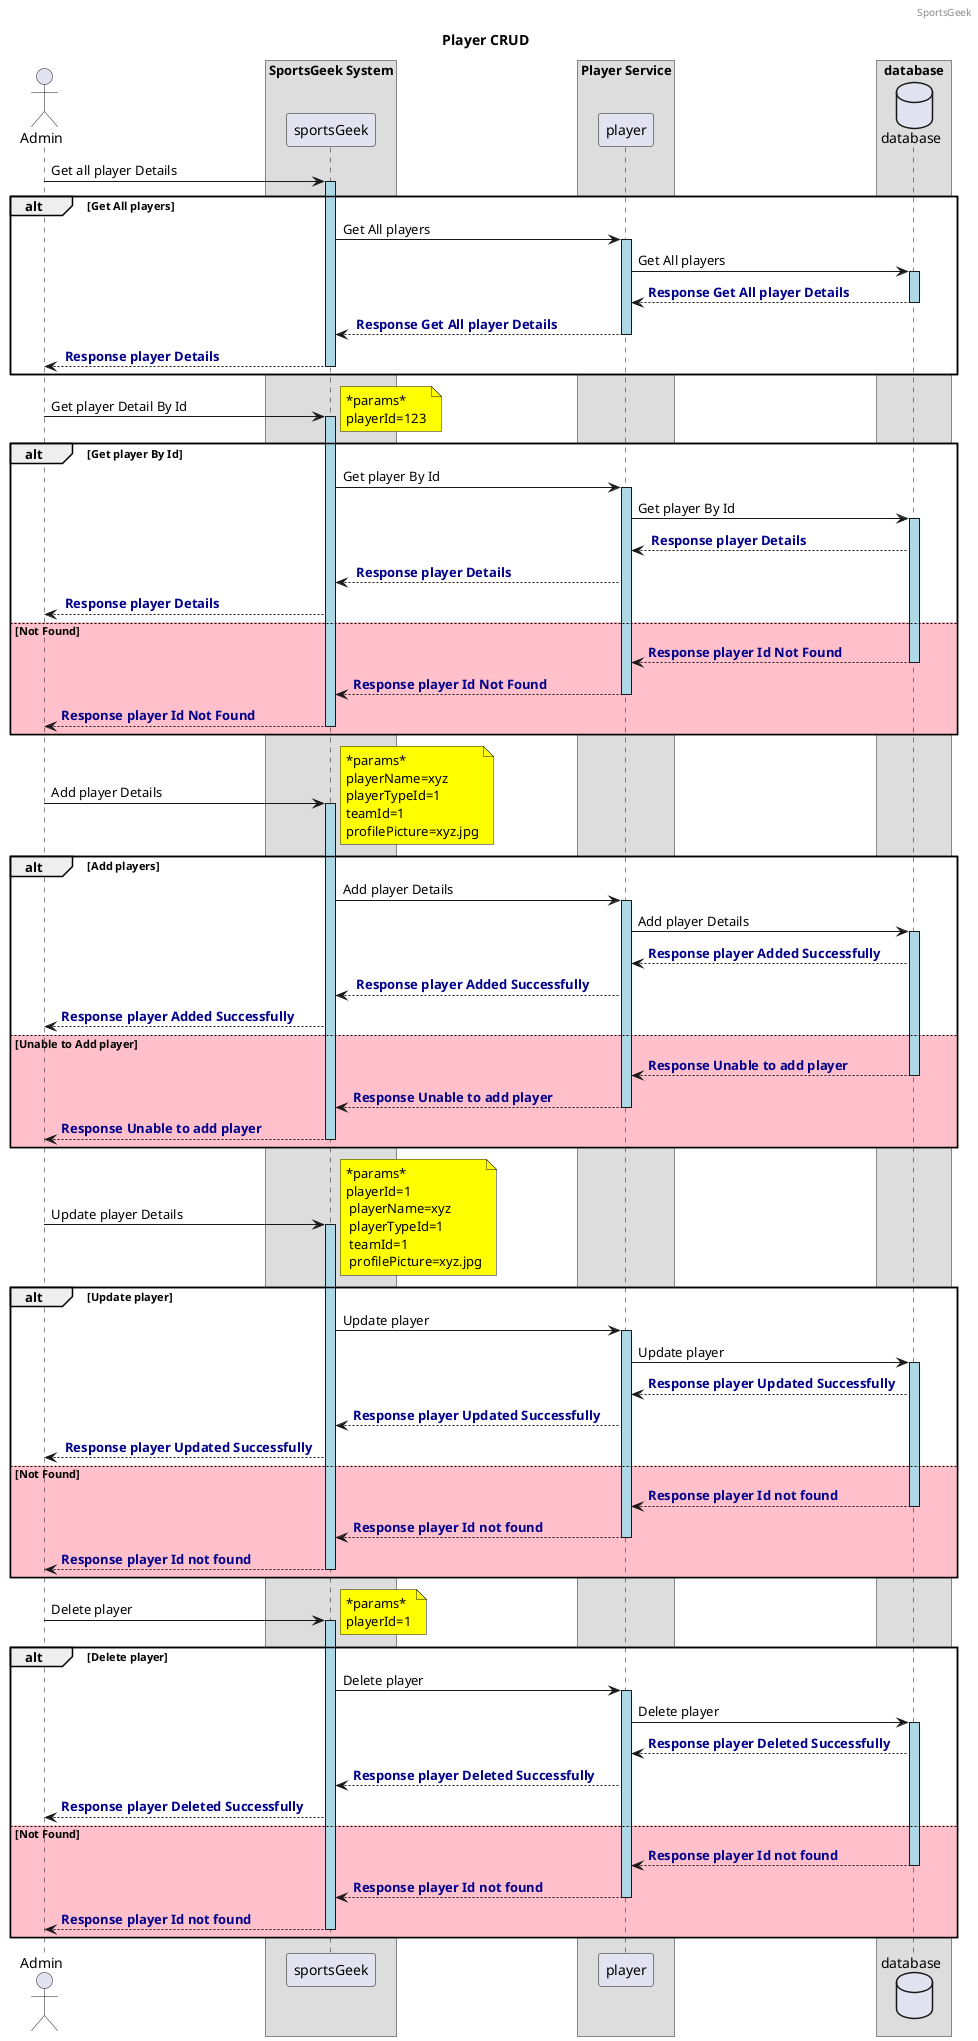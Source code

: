 @startuml
header SportsGeek
title Player CRUD
skinparam ParticipantPadding 10
skinparam BoxPadding 20
actor Admin
box "SportsGeek System"
 participant sportsGeek
end box
box "Player Service"
 participant player
end box
box "database"
    database database
end box

Admin -> sportsGeek: Get all player Details
activate "sportsGeek" #lightblue
alt #white Get All players
    sportsGeek -> "player" : Get All players
    activate player #lightblue
    "player" -> "database" : Get All players
    activate "database" #lightblue
    "database" --> "player" : <font color=darkblue><b>Response Get All player Details
    deactivate "database"
    "player" --> "sportsGeek" : <font color=darkblue><b> Response Get All player Details
deactivate "player"
"sportsGeek" --> Admin : <font color=darkblue><b> Response player Details
deactivate "sportsGeek"
end alt

Admin -> "sportsGeek": Get player Detail By Id
activate "sportsGeek" #lightblue
alt #white Get player By Id
note right #yellow
        *params*
        playerId=123
        end note
    "sportsGeek" -> "player" : Get player By Id
    activate player #lightblue
    "player" -> "database" : Get player By Id
        activate "database" #lightblue
    "database" --> "player" : <font color=darkblue><b> Response player Details
"player" --> "sportsGeek" : <font color=darkblue><b> Response player Details
"sportsGeek" --> Admin : <font color=darkblue><b> Response player Details
else #pink Not Found
      "database" --> "player" : <font color=darkblue><b>Response player Id Not Found
deactivate "database"
"player" --> "sportsGeek" : <font color=darkblue><b>Response player Id Not Found
deactivate "player"
"sportsGeek" --> Admin : <font color=darkblue><b>Response player Id Not Found
deactivate "sportsGeek"
end alt


Admin -> "sportsGeek": Add player Details
activate "sportsGeek" #lightblue
note right #yellow
        *params*
        playerName=xyz
        playerTypeId=1
        teamId=1
        profilePicture=xyz.jpg
        end note
alt #white Add players
    "sportsGeek" -> "player" : Add player Details
    activate player #lightblue
    player -> "database" : Add player Details
    activate "database" #lightblue
    "database" --> "player" : <font color=darkblue><b>Response player Added Successfully
"player" --> "sportsGeek" : <font color=darkblue><b> Response player Added Successfully
"sportsGeek" --> Admin : <font color=darkblue><b>Response player Added Successfully
else #pink Unable to Add player
"database" --> "player" : <font color=darkblue><b>Response Unable to add player
deactivate "database"
"player" --> "sportsGeek" : <font color=darkblue><b>Response Unable to add player
deactivate "player"
"sportsGeek" --> Admin : <font color=darkblue><b>Response Unable to add player
deactivate "sportsGeek"
end alt

Admin -> "sportsGeek": Update player Details
activate "sportsGeek" #lightblue
note right #yellow
        *params*
        playerId=1
         playerName=xyz
         playerTypeId=1
         teamId=1
         profilePicture=xyz.jpg
        end note
alt #white Update player
    "sportsGeek" -> "player" : Update player
    activate player #lightblue
    player -> "database" : Update player
    activate "database" #lightblue
    "database" --> "player" : <font color=darkblue><b>Response player Updated Successfully
"player" --> "sportsGeek" : <font color=darkblue><b>Response player Updated Successfully
"sportsGeek" --> Admin : <font color=darkblue><b> Response player Updated Successfully
else #pink Not Found
"database" --> "player" : <font color=darkblue><b>Response player Id not found
deactivate "database"
"player" --> "sportsGeek" : <font color=darkblue><b>Response player Id not found
deactivate "player"
"sportsGeek" --> Admin : <font color=darkblue><b>Response player Id not found
deactivate "sportsGeek"
end alt

Admin -> "sportsGeek": Delete player
activate "sportsGeek" #lightblue
note right #yellow
        *params*
        playerId=1
        end note
alt #white Delete player
    "sportsGeek" -> "player" : Delete player
    activate player #lightblue
    player -> "database" : Delete player
    activate "database" #lightblue
    "database" --> "player" : <font color=darkblue><b>Response player Deleted Successfully
"player" --> "sportsGeek" : <font color=darkblue><b>Response player Deleted Successfully
"sportsGeek" --> Admin : <font color=darkblue><b>Response player Deleted Successfully
else #pink Not Found
"database" --> "player" : <font color=darkblue><b>Response player Id not found
deactivate "database"
"player" --> "sportsGeek" : <font color=darkblue><b>Response player Id not found
deactivate "player"
"sportsGeek" --> Admin : <font color=darkblue><b>Response player Id not found
deactivate "sportsGeek"
end alt
@enduml